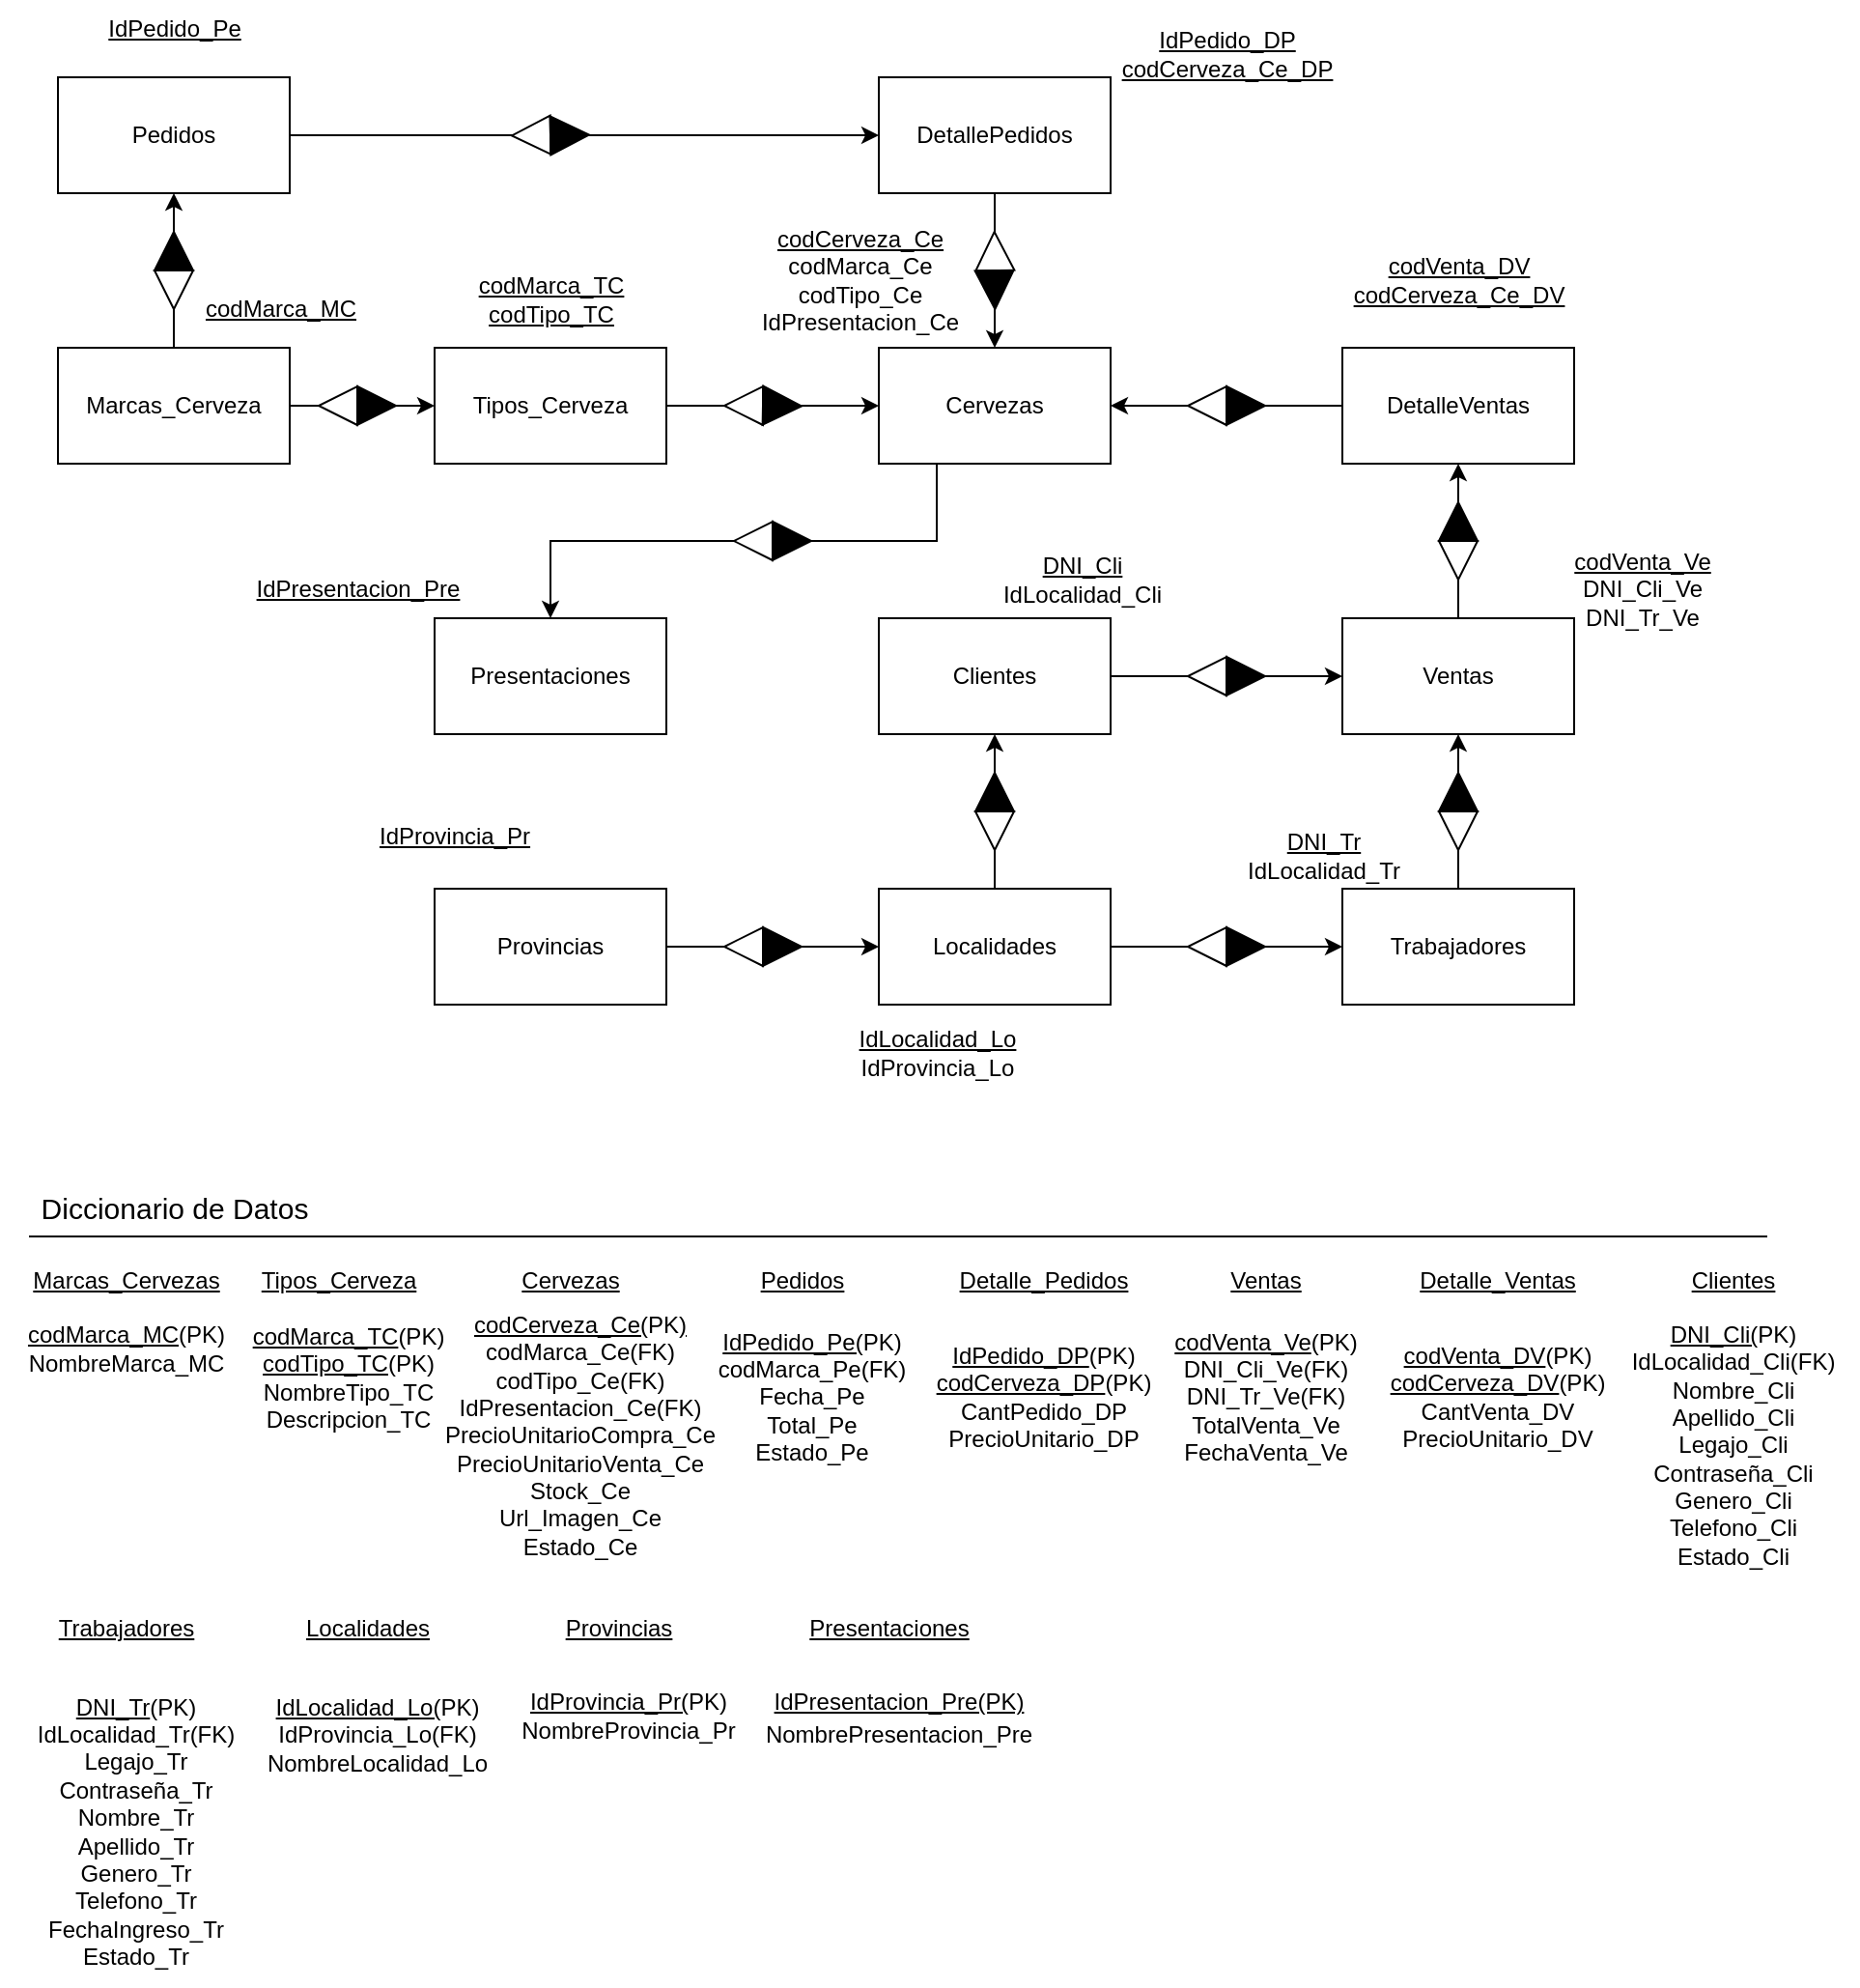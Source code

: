 <mxfile version="24.6.4" type="device">
  <diagram name="Página-1" id="TSSKUKZIZmiThb0F3_HY">
    <mxGraphModel dx="2261" dy="746" grid="1" gridSize="10" guides="1" tooltips="1" connect="1" arrows="1" fold="1" page="1" pageScale="1" pageWidth="827" pageHeight="1169" math="0" shadow="0">
      <root>
        <mxCell id="0" />
        <mxCell id="1" parent="0" />
        <mxCell id="RBMlByx6HEY7luPaiDmk-62" style="edgeStyle=orthogonalEdgeStyle;rounded=0;orthogonalLoop=1;jettySize=auto;html=1;exitX=0.5;exitY=0;exitDx=0;exitDy=0;entryX=0.5;entryY=1;entryDx=0;entryDy=0;" parent="1" source="RBMlByx6HEY7luPaiDmk-1" target="RBMlByx6HEY7luPaiDmk-2" edge="1">
          <mxGeometry relative="1" as="geometry" />
        </mxCell>
        <mxCell id="F4wpK3RQvNuEmXqWBz3f-5" style="edgeStyle=orthogonalEdgeStyle;rounded=0;orthogonalLoop=1;jettySize=auto;html=1;exitX=1;exitY=0.5;exitDx=0;exitDy=0;entryX=0;entryY=0.5;entryDx=0;entryDy=0;" parent="1" source="RBMlByx6HEY7luPaiDmk-1" target="F4wpK3RQvNuEmXqWBz3f-4" edge="1">
          <mxGeometry relative="1" as="geometry" />
        </mxCell>
        <mxCell id="RBMlByx6HEY7luPaiDmk-1" value="Marcas_Cerveza" style="rounded=0;whiteSpace=wrap;html=1;" parent="1" vertex="1">
          <mxGeometry x="-105" y="180" width="120" height="60" as="geometry" />
        </mxCell>
        <mxCell id="RBMlByx6HEY7luPaiDmk-63" style="edgeStyle=orthogonalEdgeStyle;rounded=0;orthogonalLoop=1;jettySize=auto;html=1;exitX=1;exitY=0.5;exitDx=0;exitDy=0;entryX=0;entryY=0.5;entryDx=0;entryDy=0;" parent="1" source="RBMlByx6HEY7luPaiDmk-2" target="RBMlByx6HEY7luPaiDmk-3" edge="1">
          <mxGeometry relative="1" as="geometry" />
        </mxCell>
        <mxCell id="RBMlByx6HEY7luPaiDmk-2" value="Pedidos" style="rounded=0;whiteSpace=wrap;html=1;" parent="1" vertex="1">
          <mxGeometry x="-105" y="40" width="120" height="60" as="geometry" />
        </mxCell>
        <mxCell id="RBMlByx6HEY7luPaiDmk-65" style="edgeStyle=orthogonalEdgeStyle;rounded=0;orthogonalLoop=1;jettySize=auto;html=1;exitX=0.5;exitY=1;exitDx=0;exitDy=0;entryX=0.5;entryY=0;entryDx=0;entryDy=0;" parent="1" source="RBMlByx6HEY7luPaiDmk-3" target="RBMlByx6HEY7luPaiDmk-4" edge="1">
          <mxGeometry relative="1" as="geometry" />
        </mxCell>
        <mxCell id="RBMlByx6HEY7luPaiDmk-3" value="DetallePedidos" style="rounded=0;whiteSpace=wrap;html=1;" parent="1" vertex="1">
          <mxGeometry x="320" y="40" width="120" height="60" as="geometry" />
        </mxCell>
        <mxCell id="5m7Pnj38hAXiUYqUIafc-6" style="edgeStyle=orthogonalEdgeStyle;rounded=0;orthogonalLoop=1;jettySize=auto;html=1;exitX=0.25;exitY=1;exitDx=0;exitDy=0;entryX=0.5;entryY=0;entryDx=0;entryDy=0;" edge="1" parent="1" source="RBMlByx6HEY7luPaiDmk-4" target="5m7Pnj38hAXiUYqUIafc-1">
          <mxGeometry relative="1" as="geometry" />
        </mxCell>
        <mxCell id="RBMlByx6HEY7luPaiDmk-4" value="Cervezas" style="rounded=0;whiteSpace=wrap;html=1;" parent="1" vertex="1">
          <mxGeometry x="320" y="180" width="120" height="60" as="geometry" />
        </mxCell>
        <mxCell id="RBMlByx6HEY7luPaiDmk-66" style="edgeStyle=orthogonalEdgeStyle;rounded=0;orthogonalLoop=1;jettySize=auto;html=1;exitX=0;exitY=0.5;exitDx=0;exitDy=0;" parent="1" source="RBMlByx6HEY7luPaiDmk-5" target="RBMlByx6HEY7luPaiDmk-4" edge="1">
          <mxGeometry relative="1" as="geometry" />
        </mxCell>
        <mxCell id="RBMlByx6HEY7luPaiDmk-5" value="DetalleVentas" style="rounded=0;whiteSpace=wrap;html=1;" parent="1" vertex="1">
          <mxGeometry x="560" y="180" width="120" height="60" as="geometry" />
        </mxCell>
        <mxCell id="RBMlByx6HEY7luPaiDmk-67" style="edgeStyle=orthogonalEdgeStyle;rounded=0;orthogonalLoop=1;jettySize=auto;html=1;exitX=0.5;exitY=0;exitDx=0;exitDy=0;entryX=0.5;entryY=1;entryDx=0;entryDy=0;" parent="1" source="RBMlByx6HEY7luPaiDmk-6" target="RBMlByx6HEY7luPaiDmk-5" edge="1">
          <mxGeometry relative="1" as="geometry" />
        </mxCell>
        <mxCell id="RBMlByx6HEY7luPaiDmk-6" value="Ventas" style="rounded=0;whiteSpace=wrap;html=1;" parent="1" vertex="1">
          <mxGeometry x="560" y="320" width="120" height="60" as="geometry" />
        </mxCell>
        <mxCell id="RBMlByx6HEY7luPaiDmk-61" style="edgeStyle=orthogonalEdgeStyle;rounded=0;orthogonalLoop=1;jettySize=auto;html=1;exitX=1;exitY=0.5;exitDx=0;exitDy=0;" parent="1" source="RBMlByx6HEY7luPaiDmk-7" target="RBMlByx6HEY7luPaiDmk-6" edge="1">
          <mxGeometry relative="1" as="geometry" />
        </mxCell>
        <mxCell id="RBMlByx6HEY7luPaiDmk-7" value="Clientes" style="rounded=0;whiteSpace=wrap;html=1;" parent="1" vertex="1">
          <mxGeometry x="320" y="320" width="120" height="60" as="geometry" />
        </mxCell>
        <mxCell id="RBMlByx6HEY7luPaiDmk-60" style="edgeStyle=orthogonalEdgeStyle;rounded=0;orthogonalLoop=1;jettySize=auto;html=1;exitX=0.5;exitY=0;exitDx=0;exitDy=0;entryX=0.5;entryY=1;entryDx=0;entryDy=0;" parent="1" source="RBMlByx6HEY7luPaiDmk-8" target="RBMlByx6HEY7luPaiDmk-6" edge="1">
          <mxGeometry relative="1" as="geometry" />
        </mxCell>
        <mxCell id="RBMlByx6HEY7luPaiDmk-8" value="Trabajadores" style="rounded=0;whiteSpace=wrap;html=1;" parent="1" vertex="1">
          <mxGeometry x="560" y="460" width="120" height="60" as="geometry" />
        </mxCell>
        <mxCell id="RBMlByx6HEY7luPaiDmk-58" style="edgeStyle=orthogonalEdgeStyle;rounded=0;orthogonalLoop=1;jettySize=auto;html=1;exitX=1;exitY=0.5;exitDx=0;exitDy=0;entryX=0;entryY=0.5;entryDx=0;entryDy=0;" parent="1" source="RBMlByx6HEY7luPaiDmk-9" target="RBMlByx6HEY7luPaiDmk-8" edge="1">
          <mxGeometry relative="1" as="geometry" />
        </mxCell>
        <mxCell id="RBMlByx6HEY7luPaiDmk-59" style="edgeStyle=orthogonalEdgeStyle;rounded=0;orthogonalLoop=1;jettySize=auto;html=1;exitX=0.5;exitY=0;exitDx=0;exitDy=0;entryX=0.5;entryY=1;entryDx=0;entryDy=0;" parent="1" source="RBMlByx6HEY7luPaiDmk-9" target="RBMlByx6HEY7luPaiDmk-7" edge="1">
          <mxGeometry relative="1" as="geometry" />
        </mxCell>
        <mxCell id="RBMlByx6HEY7luPaiDmk-9" value="Localidades" style="rounded=0;whiteSpace=wrap;html=1;" parent="1" vertex="1">
          <mxGeometry x="320" y="460" width="120" height="60" as="geometry" />
        </mxCell>
        <mxCell id="RBMlByx6HEY7luPaiDmk-57" style="edgeStyle=orthogonalEdgeStyle;rounded=0;orthogonalLoop=1;jettySize=auto;html=1;exitX=1;exitY=0.5;exitDx=0;exitDy=0;entryX=0;entryY=0.5;entryDx=0;entryDy=0;" parent="1" source="RBMlByx6HEY7luPaiDmk-10" target="RBMlByx6HEY7luPaiDmk-9" edge="1">
          <mxGeometry relative="1" as="geometry" />
        </mxCell>
        <mxCell id="RBMlByx6HEY7luPaiDmk-10" value="Provincias" style="rounded=0;whiteSpace=wrap;html=1;" parent="1" vertex="1">
          <mxGeometry x="90" y="460" width="120" height="60" as="geometry" />
        </mxCell>
        <mxCell id="RBMlByx6HEY7luPaiDmk-11" value="codMarca_MC" style="text;html=1;align=center;verticalAlign=middle;resizable=0;points=[];autosize=1;strokeColor=none;fillColor=none;fontStyle=4" parent="1" vertex="1">
          <mxGeometry x="-40" y="145" width="100" height="30" as="geometry" />
        </mxCell>
        <mxCell id="RBMlByx6HEY7luPaiDmk-12" value="&lt;u&gt;codCerveza_Ce&lt;/u&gt;&lt;br&gt;codMarca_Ce&lt;div&gt;codTipo_Ce&lt;/div&gt;&lt;div&gt;IdPresentacion_Ce&lt;/div&gt;" style="text;html=1;align=center;verticalAlign=middle;resizable=0;points=[];autosize=1;strokeColor=none;fillColor=none;" parent="1" vertex="1">
          <mxGeometry x="245" y="110" width="130" height="70" as="geometry" />
        </mxCell>
        <mxCell id="RBMlByx6HEY7luPaiDmk-13" value="&lt;u&gt;IdPedido_Pe&lt;/u&gt;" style="text;html=1;align=center;verticalAlign=middle;resizable=0;points=[];autosize=1;strokeColor=none;fillColor=none;" parent="1" vertex="1">
          <mxGeometry x="-90" width="90" height="30" as="geometry" />
        </mxCell>
        <mxCell id="RBMlByx6HEY7luPaiDmk-14" value="&lt;u&gt;IdPedido_DP&lt;br&gt;codCerveza_Ce_DP&lt;/u&gt;" style="text;html=1;align=center;verticalAlign=middle;resizable=0;points=[];autosize=1;strokeColor=none;fillColor=none;" parent="1" vertex="1">
          <mxGeometry x="435" y="8" width="130" height="40" as="geometry" />
        </mxCell>
        <mxCell id="RBMlByx6HEY7luPaiDmk-15" value="&lt;u&gt;codVenta_Ve&lt;/u&gt;&lt;br&gt;DNI_Cli_Ve&lt;br&gt;DNI_Tr_Ve" style="text;html=1;align=center;verticalAlign=middle;resizable=0;points=[];autosize=1;strokeColor=none;fillColor=none;" parent="1" vertex="1">
          <mxGeometry x="670" y="275" width="90" height="60" as="geometry" />
        </mxCell>
        <mxCell id="RBMlByx6HEY7luPaiDmk-16" value="&lt;u&gt;codVenta_DV&lt;br&gt;codCerveza_Ce_DV&lt;/u&gt;" style="text;html=1;align=center;verticalAlign=middle;resizable=0;points=[];autosize=1;strokeColor=none;fillColor=none;" parent="1" vertex="1">
          <mxGeometry x="555" y="125" width="130" height="40" as="geometry" />
        </mxCell>
        <mxCell id="RBMlByx6HEY7luPaiDmk-17" value="&lt;u&gt;IdProvincia_Pr&lt;/u&gt;" style="text;html=1;align=center;verticalAlign=middle;resizable=0;points=[];autosize=1;strokeColor=none;fillColor=none;" parent="1" vertex="1">
          <mxGeometry x="50" y="418" width="100" height="30" as="geometry" />
        </mxCell>
        <mxCell id="RBMlByx6HEY7luPaiDmk-18" value="&lt;u&gt;DNI_Tr&lt;/u&gt;&lt;div&gt;IdLocalidad_Tr&lt;/div&gt;" style="text;html=1;align=center;verticalAlign=middle;resizable=0;points=[];autosize=1;strokeColor=none;fillColor=none;" parent="1" vertex="1">
          <mxGeometry x="500" y="423" width="100" height="40" as="geometry" />
        </mxCell>
        <mxCell id="RBMlByx6HEY7luPaiDmk-19" value="&lt;u&gt;DNI_Cli&lt;/u&gt;&lt;br&gt;IdLocalidad_Cli" style="text;html=1;align=center;verticalAlign=middle;resizable=0;points=[];autosize=1;strokeColor=none;fillColor=none;" parent="1" vertex="1">
          <mxGeometry x="370" y="280" width="110" height="40" as="geometry" />
        </mxCell>
        <mxCell id="RBMlByx6HEY7luPaiDmk-20" value="&lt;u&gt;IdLocalidad_Lo&lt;/u&gt;&lt;br&gt;IdProvincia_Lo" style="text;html=1;align=center;verticalAlign=middle;resizable=0;points=[];autosize=1;strokeColor=none;fillColor=none;" parent="1" vertex="1">
          <mxGeometry x="300" y="525" width="100" height="40" as="geometry" />
        </mxCell>
        <mxCell id="RBMlByx6HEY7luPaiDmk-23" value="" style="group;rotation=-180;" parent="1" vertex="1" connectable="0">
          <mxGeometry x="480" y="480" width="40" height="20" as="geometry" />
        </mxCell>
        <mxCell id="RBMlByx6HEY7luPaiDmk-21" value="" style="triangle;whiteSpace=wrap;html=1;rotation=-180;" parent="RBMlByx6HEY7luPaiDmk-23" vertex="1">
          <mxGeometry width="20" height="20" as="geometry" />
        </mxCell>
        <mxCell id="RBMlByx6HEY7luPaiDmk-22" value="" style="triangle;whiteSpace=wrap;html=1;rotation=-360;fillColor=#000000;" parent="RBMlByx6HEY7luPaiDmk-23" vertex="1">
          <mxGeometry x="20" width="20" height="20" as="geometry" />
        </mxCell>
        <mxCell id="RBMlByx6HEY7luPaiDmk-29" value="" style="group;rotation=90;" parent="1" vertex="1" connectable="0">
          <mxGeometry x="-65" y="130" width="40" height="20" as="geometry" />
        </mxCell>
        <mxCell id="RBMlByx6HEY7luPaiDmk-30" value="" style="triangle;whiteSpace=wrap;html=1;rotation=90;" parent="RBMlByx6HEY7luPaiDmk-29" vertex="1">
          <mxGeometry x="10" y="10" width="20" height="20" as="geometry" />
        </mxCell>
        <mxCell id="RBMlByx6HEY7luPaiDmk-31" value="" style="triangle;whiteSpace=wrap;html=1;rotation=-90;fillColor=#000000;" parent="RBMlByx6HEY7luPaiDmk-29" vertex="1">
          <mxGeometry x="10" y="-10" width="20" height="20" as="geometry" />
        </mxCell>
        <mxCell id="RBMlByx6HEY7luPaiDmk-32" value="" style="group;rotation=-181;" parent="1" vertex="1" connectable="0">
          <mxGeometry x="130" y="60" width="40" height="20" as="geometry" />
        </mxCell>
        <mxCell id="RBMlByx6HEY7luPaiDmk-33" value="" style="triangle;whiteSpace=wrap;html=1;rotation=-181;" parent="RBMlByx6HEY7luPaiDmk-32" vertex="1">
          <mxGeometry width="20" height="20" as="geometry" />
        </mxCell>
        <mxCell id="RBMlByx6HEY7luPaiDmk-34" value="" style="triangle;whiteSpace=wrap;html=1;rotation=-361;fillColor=#000000;" parent="RBMlByx6HEY7luPaiDmk-32" vertex="1">
          <mxGeometry x="20" width="20" height="20" as="geometry" />
        </mxCell>
        <mxCell id="RBMlByx6HEY7luPaiDmk-35" value="" style="group;rotation=-91;" parent="1" vertex="1" connectable="0">
          <mxGeometry x="360" y="130" width="40" height="20" as="geometry" />
        </mxCell>
        <mxCell id="RBMlByx6HEY7luPaiDmk-36" value="" style="triangle;whiteSpace=wrap;html=1;rotation=-91;" parent="RBMlByx6HEY7luPaiDmk-35" vertex="1">
          <mxGeometry x="10" y="-10" width="20" height="20" as="geometry" />
        </mxCell>
        <mxCell id="RBMlByx6HEY7luPaiDmk-37" value="" style="triangle;whiteSpace=wrap;html=1;rotation=-271;fillColor=#000000;" parent="RBMlByx6HEY7luPaiDmk-35" vertex="1">
          <mxGeometry x="10" y="10" width="20" height="20" as="geometry" />
        </mxCell>
        <mxCell id="RBMlByx6HEY7luPaiDmk-38" value="" style="group;rotation=-180;" parent="1" vertex="1" connectable="0">
          <mxGeometry x="480" y="200" width="40" height="20" as="geometry" />
        </mxCell>
        <mxCell id="RBMlByx6HEY7luPaiDmk-39" value="" style="triangle;whiteSpace=wrap;html=1;rotation=-180;" parent="RBMlByx6HEY7luPaiDmk-38" vertex="1">
          <mxGeometry width="20" height="20" as="geometry" />
        </mxCell>
        <mxCell id="RBMlByx6HEY7luPaiDmk-40" value="" style="triangle;whiteSpace=wrap;html=1;rotation=-360;fillColor=#000000;" parent="RBMlByx6HEY7luPaiDmk-38" vertex="1">
          <mxGeometry x="20" width="20" height="20" as="geometry" />
        </mxCell>
        <mxCell id="RBMlByx6HEY7luPaiDmk-41" value="" style="group;rotation=-180;" parent="1" vertex="1" connectable="0">
          <mxGeometry x="480" y="340" width="40" height="20" as="geometry" />
        </mxCell>
        <mxCell id="RBMlByx6HEY7luPaiDmk-42" value="" style="triangle;whiteSpace=wrap;html=1;rotation=-180;" parent="RBMlByx6HEY7luPaiDmk-41" vertex="1">
          <mxGeometry width="20" height="20" as="geometry" />
        </mxCell>
        <mxCell id="RBMlByx6HEY7luPaiDmk-43" value="" style="triangle;whiteSpace=wrap;html=1;rotation=-360;fillColor=#000000;" parent="RBMlByx6HEY7luPaiDmk-41" vertex="1">
          <mxGeometry x="20" width="20" height="20" as="geometry" />
        </mxCell>
        <mxCell id="RBMlByx6HEY7luPaiDmk-44" value="" style="group;rotation=90;" parent="1" vertex="1" connectable="0">
          <mxGeometry x="600" y="270" width="40" height="20" as="geometry" />
        </mxCell>
        <mxCell id="RBMlByx6HEY7luPaiDmk-45" value="" style="triangle;whiteSpace=wrap;html=1;rotation=90;" parent="RBMlByx6HEY7luPaiDmk-44" vertex="1">
          <mxGeometry x="10" y="10" width="20" height="20" as="geometry" />
        </mxCell>
        <mxCell id="RBMlByx6HEY7luPaiDmk-46" value="" style="triangle;whiteSpace=wrap;html=1;rotation=-90;fillColor=#000000;" parent="RBMlByx6HEY7luPaiDmk-44" vertex="1">
          <mxGeometry x="10" y="-10" width="20" height="20" as="geometry" />
        </mxCell>
        <mxCell id="RBMlByx6HEY7luPaiDmk-47" value="" style="group;rotation=90;" parent="1" vertex="1" connectable="0">
          <mxGeometry x="600" y="410" width="40" height="20" as="geometry" />
        </mxCell>
        <mxCell id="RBMlByx6HEY7luPaiDmk-48" value="" style="triangle;whiteSpace=wrap;html=1;rotation=90;" parent="RBMlByx6HEY7luPaiDmk-47" vertex="1">
          <mxGeometry x="10" y="10" width="20" height="20" as="geometry" />
        </mxCell>
        <mxCell id="RBMlByx6HEY7luPaiDmk-49" value="" style="triangle;whiteSpace=wrap;html=1;rotation=-90;fillColor=#000000;" parent="RBMlByx6HEY7luPaiDmk-47" vertex="1">
          <mxGeometry x="10" y="-10" width="20" height="20" as="geometry" />
        </mxCell>
        <mxCell id="RBMlByx6HEY7luPaiDmk-50" value="" style="group;rotation=-180;" parent="1" vertex="1" connectable="0">
          <mxGeometry x="240" y="480" width="40" height="20" as="geometry" />
        </mxCell>
        <mxCell id="RBMlByx6HEY7luPaiDmk-51" value="" style="triangle;whiteSpace=wrap;html=1;rotation=-180;" parent="RBMlByx6HEY7luPaiDmk-50" vertex="1">
          <mxGeometry width="20" height="20" as="geometry" />
        </mxCell>
        <mxCell id="RBMlByx6HEY7luPaiDmk-52" value="" style="triangle;whiteSpace=wrap;html=1;rotation=-360;fillColor=#000000;" parent="RBMlByx6HEY7luPaiDmk-50" vertex="1">
          <mxGeometry x="20" width="20" height="20" as="geometry" />
        </mxCell>
        <mxCell id="RBMlByx6HEY7luPaiDmk-54" value="" style="group;rotation=90;" parent="1" vertex="1" connectable="0">
          <mxGeometry x="360" y="410" width="40" height="20" as="geometry" />
        </mxCell>
        <mxCell id="RBMlByx6HEY7luPaiDmk-55" value="" style="triangle;whiteSpace=wrap;html=1;rotation=90;" parent="RBMlByx6HEY7luPaiDmk-54" vertex="1">
          <mxGeometry x="10" y="10" width="20" height="20" as="geometry" />
        </mxCell>
        <mxCell id="RBMlByx6HEY7luPaiDmk-56" value="" style="triangle;whiteSpace=wrap;html=1;rotation=-90;fillColor=#000000;" parent="RBMlByx6HEY7luPaiDmk-54" vertex="1">
          <mxGeometry x="10" y="-10" width="20" height="20" as="geometry" />
        </mxCell>
        <mxCell id="RBMlByx6HEY7luPaiDmk-68" value="" style="endArrow=none;html=1;rounded=0;" parent="1" edge="1">
          <mxGeometry width="50" height="50" relative="1" as="geometry">
            <mxPoint x="-120" y="640" as="sourcePoint" />
            <mxPoint x="780" y="640" as="targetPoint" />
          </mxGeometry>
        </mxCell>
        <mxCell id="RBMlByx6HEY7luPaiDmk-69" value="Diccionario de Datos" style="text;html=1;align=center;verticalAlign=middle;resizable=0;points=[];autosize=1;strokeColor=none;fillColor=none;fontSize=15;" parent="1" vertex="1">
          <mxGeometry x="-125" y="610" width="160" height="30" as="geometry" />
        </mxCell>
        <mxCell id="RBMlByx6HEY7luPaiDmk-70" value="&lt;u&gt;Marcas_Cervezas&lt;/u&gt;" style="text;html=1;align=center;verticalAlign=middle;resizable=0;points=[];autosize=1;strokeColor=none;fillColor=none;" parent="1" vertex="1">
          <mxGeometry x="-130" y="648" width="120" height="30" as="geometry" />
        </mxCell>
        <mxCell id="RBMlByx6HEY7luPaiDmk-71" value="&lt;u&gt;codMarca_MC&lt;/u&gt;(PK)&lt;br&gt;NombreMarca_MC" style="text;html=1;align=center;verticalAlign=middle;resizable=0;points=[];autosize=1;strokeColor=none;fillColor=none;" parent="1" vertex="1">
          <mxGeometry x="-135" y="678" width="130" height="40" as="geometry" />
        </mxCell>
        <mxCell id="RBMlByx6HEY7luPaiDmk-72" value="&lt;u&gt;Cervezas&lt;/u&gt;" style="text;html=1;align=center;verticalAlign=middle;resizable=0;points=[];autosize=1;strokeColor=none;fillColor=none;" parent="1" vertex="1">
          <mxGeometry x="125" y="648" width="70" height="30" as="geometry" />
        </mxCell>
        <mxCell id="RBMlByx6HEY7luPaiDmk-73" value="&lt;u&gt;codCerveza_Ce(&lt;/u&gt;PK&lt;u&gt;)&lt;/u&gt;&lt;br&gt;codMarca_Ce(FK)&lt;br&gt;codTipo_Ce(FK)&lt;br&gt;IdPresentacion_Ce(FK)&lt;br&gt;PrecioUnitarioCompra_Ce&lt;br&gt;PrecioUnitarioVenta_Ce&lt;br&gt;Stock_Ce&lt;br&gt;Url_Imagen_Ce&lt;div&gt;Estado_Ce&lt;/div&gt;" style="text;html=1;align=center;verticalAlign=middle;resizable=0;points=[];autosize=1;strokeColor=none;fillColor=none;" parent="1" vertex="1">
          <mxGeometry x="85" y="673" width="160" height="140" as="geometry" />
        </mxCell>
        <mxCell id="RBMlByx6HEY7luPaiDmk-74" value="&lt;u&gt;Pedidos&lt;/u&gt;" style="text;html=1;align=center;verticalAlign=middle;resizable=0;points=[];autosize=1;strokeColor=none;fillColor=none;" parent="1" vertex="1">
          <mxGeometry x="245" y="648" width="70" height="30" as="geometry" />
        </mxCell>
        <mxCell id="RBMlByx6HEY7luPaiDmk-75" value="&lt;u&gt;IdPedido_Pe(&lt;/u&gt;PK)&lt;div&gt;codMarca_Pe(FK)&lt;/div&gt;&lt;div&gt;Fecha_Pe&lt;br&gt;Total_Pe&lt;br&gt;Estado_Pe&lt;/div&gt;" style="text;html=1;align=center;verticalAlign=middle;resizable=0;points=[];autosize=1;strokeColor=none;fillColor=none;" parent="1" vertex="1">
          <mxGeometry x="225" y="678" width="120" height="90" as="geometry" />
        </mxCell>
        <mxCell id="RBMlByx6HEY7luPaiDmk-76" value="&lt;u&gt;Detalle_Pedidos&lt;/u&gt;" style="text;html=1;align=center;verticalAlign=middle;resizable=0;points=[];autosize=1;strokeColor=none;fillColor=none;" parent="1" vertex="1">
          <mxGeometry x="350" y="648" width="110" height="30" as="geometry" />
        </mxCell>
        <mxCell id="RBMlByx6HEY7luPaiDmk-77" value="&lt;u&gt;IdPedido_DP&lt;/u&gt;(PK)&lt;div&gt;&lt;u&gt;codCerveza_DP&lt;/u&gt;(PK&lt;span style=&quot;background-color: initial;&quot;&gt;)&lt;/span&gt;&lt;/div&gt;&lt;div&gt;&lt;span style=&quot;background-color: initial;&quot;&gt;CantPedido_DP&lt;/span&gt;&lt;/div&gt;&lt;div&gt;PrecioUnitario_DP&lt;/div&gt;" style="text;html=1;align=center;verticalAlign=middle;resizable=0;points=[];autosize=1;strokeColor=none;fillColor=none;" parent="1" vertex="1">
          <mxGeometry x="340" y="688" width="130" height="70" as="geometry" />
        </mxCell>
        <mxCell id="RBMlByx6HEY7luPaiDmk-78" value="&lt;u&gt;Ventas&lt;/u&gt;" style="text;html=1;align=center;verticalAlign=middle;resizable=0;points=[];autosize=1;strokeColor=none;fillColor=none;" parent="1" vertex="1">
          <mxGeometry x="490" y="648" width="60" height="30" as="geometry" />
        </mxCell>
        <mxCell id="RBMlByx6HEY7luPaiDmk-79" value="&lt;u&gt;codVenta_Ve&lt;/u&gt;(PK)&lt;div&gt;DNI_Cli_Ve(FK)&lt;br&gt;&lt;/div&gt;&lt;div&gt;DNI_Tr_Ve(FK)&lt;/div&gt;&lt;div&gt;TotalVenta_Ve&lt;br&gt;FechaVenta_Ve&lt;/div&gt;" style="text;html=1;align=center;verticalAlign=middle;resizable=0;points=[];autosize=1;strokeColor=none;fillColor=none;" parent="1" vertex="1">
          <mxGeometry x="460" y="678" width="120" height="90" as="geometry" />
        </mxCell>
        <mxCell id="RBMlByx6HEY7luPaiDmk-80" value="&lt;u&gt;Detalle_Ventas&lt;/u&gt;" style="text;html=1;align=center;verticalAlign=middle;resizable=0;points=[];autosize=1;strokeColor=none;fillColor=none;" parent="1" vertex="1">
          <mxGeometry x="590" y="648" width="100" height="30" as="geometry" />
        </mxCell>
        <mxCell id="RBMlByx6HEY7luPaiDmk-81" value="&lt;u&gt;codVenta_DV&lt;/u&gt;(PK)&lt;br&gt;&lt;u&gt;codCerveza_DV&lt;/u&gt;(PK)&lt;div&gt;&lt;div&gt;CantVenta_DV&lt;br&gt;PrecioUnitario_DV&lt;/div&gt;&lt;/div&gt;" style="text;html=1;align=center;verticalAlign=middle;resizable=0;points=[];autosize=1;strokeColor=none;fillColor=none;" parent="1" vertex="1">
          <mxGeometry x="575" y="688" width="130" height="70" as="geometry" />
        </mxCell>
        <mxCell id="RBMlByx6HEY7luPaiDmk-82" value="&lt;u&gt;Clientes&lt;/u&gt;" style="text;html=1;align=center;verticalAlign=middle;resizable=0;points=[];autosize=1;strokeColor=none;fillColor=none;" parent="1" vertex="1">
          <mxGeometry x="727" y="648" width="70" height="30" as="geometry" />
        </mxCell>
        <mxCell id="RBMlByx6HEY7luPaiDmk-83" value="&lt;u&gt;DNI_Cli(&lt;/u&gt;PK)&lt;br&gt;IdLocalidad_Cli(FK)&lt;div&gt;Nombre_Cli&lt;br&gt;Apellido_Cli&lt;/div&gt;&lt;div&gt;Legajo_Cli&lt;/div&gt;&lt;div&gt;Contraseña_Cli&lt;br&gt;Genero_Cli&lt;br&gt;Telefono_Cli&lt;br&gt;Estado_Cli&lt;br&gt;&lt;/div&gt;" style="text;html=1;align=center;verticalAlign=middle;resizable=0;points=[];autosize=1;strokeColor=none;fillColor=none;" parent="1" vertex="1">
          <mxGeometry x="697" y="678" width="130" height="140" as="geometry" />
        </mxCell>
        <mxCell id="RBMlByx6HEY7luPaiDmk-84" value="&lt;u&gt;Trabajadores&lt;/u&gt;" style="text;html=1;align=center;verticalAlign=middle;resizable=0;points=[];autosize=1;strokeColor=none;fillColor=none;" parent="1" vertex="1">
          <mxGeometry x="-115" y="828" width="90" height="30" as="geometry" />
        </mxCell>
        <mxCell id="RBMlByx6HEY7luPaiDmk-85" value="&lt;u&gt;DNI_Tr&lt;/u&gt;(PK)&lt;br&gt;IdLocalidad_Tr(FK)&lt;br&gt;Legajo_Tr&lt;div&gt;Contraseña_Tr&lt;br&gt;&lt;div&gt;Nombre_Tr&lt;br&gt;Apellido_Tr&lt;br&gt;Genero_Tr&lt;br&gt;Telefono_Tr&lt;/div&gt;&lt;div&gt;FechaIngreso_Tr&lt;/div&gt;&lt;div&gt;Estado_Tr&lt;br&gt;&lt;/div&gt;&lt;/div&gt;" style="text;html=1;align=center;verticalAlign=middle;resizable=0;points=[];autosize=1;strokeColor=none;fillColor=none;" parent="1" vertex="1">
          <mxGeometry x="-130" y="868" width="130" height="160" as="geometry" />
        </mxCell>
        <mxCell id="RBMlByx6HEY7luPaiDmk-86" value="&lt;u&gt;Localidades&lt;/u&gt;" style="text;html=1;align=center;verticalAlign=middle;resizable=0;points=[];autosize=1;strokeColor=none;fillColor=none;" parent="1" vertex="1">
          <mxGeometry x="10" y="828" width="90" height="30" as="geometry" />
        </mxCell>
        <mxCell id="RBMlByx6HEY7luPaiDmk-87" value="&lt;u&gt;IdLocalidad_Lo(&lt;/u&gt;PK)&lt;br&gt;IdProvincia_Lo(FK)&lt;div&gt;NombreLocalidad_Lo&lt;/div&gt;" style="text;html=1;align=center;verticalAlign=middle;resizable=0;points=[];autosize=1;strokeColor=none;fillColor=none;" parent="1" vertex="1">
          <mxGeometry x="-10" y="868" width="140" height="60" as="geometry" />
        </mxCell>
        <mxCell id="RBMlByx6HEY7luPaiDmk-88" value="&lt;u&gt;Provincias&lt;/u&gt;" style="text;html=1;align=center;verticalAlign=middle;resizable=0;points=[];autosize=1;strokeColor=none;fillColor=none;" parent="1" vertex="1">
          <mxGeometry x="145" y="828" width="80" height="30" as="geometry" />
        </mxCell>
        <mxCell id="RBMlByx6HEY7luPaiDmk-89" value="&lt;u&gt;IdProvincia_Pr(&lt;/u&gt;PK)&lt;br&gt;NombreProvincia_Pr" style="text;html=1;align=center;verticalAlign=middle;resizable=0;points=[];autosize=1;strokeColor=none;fillColor=none;" parent="1" vertex="1">
          <mxGeometry x="125" y="868" width="130" height="40" as="geometry" />
        </mxCell>
        <mxCell id="F4wpK3RQvNuEmXqWBz3f-1" value="" style="group;rotation=-180;" parent="1" vertex="1" connectable="0">
          <mxGeometry x="30" y="200" width="40" height="20" as="geometry" />
        </mxCell>
        <mxCell id="F4wpK3RQvNuEmXqWBz3f-2" value="" style="triangle;whiteSpace=wrap;html=1;rotation=-180;" parent="F4wpK3RQvNuEmXqWBz3f-1" vertex="1">
          <mxGeometry width="20" height="20" as="geometry" />
        </mxCell>
        <mxCell id="F4wpK3RQvNuEmXqWBz3f-3" value="" style="triangle;whiteSpace=wrap;html=1;rotation=-360;fillColor=#000000;" parent="F4wpK3RQvNuEmXqWBz3f-1" vertex="1">
          <mxGeometry x="20" width="20" height="20" as="geometry" />
        </mxCell>
        <mxCell id="F4wpK3RQvNuEmXqWBz3f-6" style="edgeStyle=orthogonalEdgeStyle;rounded=0;orthogonalLoop=1;jettySize=auto;html=1;exitX=1;exitY=0.5;exitDx=0;exitDy=0;" parent="1" source="F4wpK3RQvNuEmXqWBz3f-4" target="RBMlByx6HEY7luPaiDmk-4" edge="1">
          <mxGeometry relative="1" as="geometry" />
        </mxCell>
        <mxCell id="F4wpK3RQvNuEmXqWBz3f-4" value="Tipos_Cerveza" style="rounded=0;whiteSpace=wrap;html=1;" parent="1" vertex="1">
          <mxGeometry x="90" y="180" width="120" height="60" as="geometry" />
        </mxCell>
        <mxCell id="RBMlByx6HEY7luPaiDmk-24" value="" style="group;rotation=-179;fillColor=none;" parent="1" vertex="1" connectable="0">
          <mxGeometry x="240" y="200" width="40" height="20" as="geometry" />
        </mxCell>
        <mxCell id="RBMlByx6HEY7luPaiDmk-25" value="" style="triangle;whiteSpace=wrap;html=1;rotation=-180;" parent="RBMlByx6HEY7luPaiDmk-24" vertex="1">
          <mxGeometry width="20" height="20" as="geometry" />
        </mxCell>
        <mxCell id="RBMlByx6HEY7luPaiDmk-26" value="" style="triangle;whiteSpace=wrap;html=1;rotation=-359;fillColor=#000000;" parent="RBMlByx6HEY7luPaiDmk-24" vertex="1">
          <mxGeometry x="20" width="20" height="20" as="geometry" />
        </mxCell>
        <mxCell id="F4wpK3RQvNuEmXqWBz3f-7" value="&lt;u&gt;Tipos_Cerveza&lt;/u&gt;" style="text;html=1;align=center;verticalAlign=middle;resizable=0;points=[];autosize=1;strokeColor=none;fillColor=none;" parent="1" vertex="1">
          <mxGeometry x="-10" y="648" width="100" height="30" as="geometry" />
        </mxCell>
        <mxCell id="F4wpK3RQvNuEmXqWBz3f-8" value="&lt;u&gt;codMarca_TC&lt;br&gt;codTipo_TC&lt;/u&gt;" style="text;html=1;align=center;verticalAlign=middle;resizable=0;points=[];autosize=1;strokeColor=none;fillColor=none;" parent="1" vertex="1">
          <mxGeometry x="100" y="135" width="100" height="40" as="geometry" />
        </mxCell>
        <mxCell id="F4wpK3RQvNuEmXqWBz3f-9" value="&lt;u&gt;codMarca_TC&lt;/u&gt;(PK)&lt;br&gt;&lt;u&gt;codTipo_TC&lt;/u&gt;(PK)&lt;br&gt;NombreTipo_TC&lt;br&gt;Descripcion_TC" style="text;html=1;align=center;verticalAlign=middle;resizable=0;points=[];autosize=1;strokeColor=none;fillColor=none;" parent="1" vertex="1">
          <mxGeometry x="-15" y="678" width="120" height="70" as="geometry" />
        </mxCell>
        <mxCell id="5m7Pnj38hAXiUYqUIafc-1" value="Presentaciones" style="rounded=0;whiteSpace=wrap;html=1;" vertex="1" parent="1">
          <mxGeometry x="90" y="320" width="120" height="60" as="geometry" />
        </mxCell>
        <mxCell id="5m7Pnj38hAXiUYqUIafc-2" value="IdPresentacion_Pre" style="text;html=1;align=center;verticalAlign=middle;resizable=0;points=[];autosize=1;strokeColor=none;fillColor=none;fontStyle=4" vertex="1" parent="1">
          <mxGeometry x="-15" y="290" width="130" height="30" as="geometry" />
        </mxCell>
        <mxCell id="5m7Pnj38hAXiUYqUIafc-3" value="" style="group;rotation=-180;" vertex="1" connectable="0" parent="1">
          <mxGeometry x="245" y="270" width="40" height="20" as="geometry" />
        </mxCell>
        <mxCell id="5m7Pnj38hAXiUYqUIafc-4" value="" style="triangle;whiteSpace=wrap;html=1;rotation=-180;" vertex="1" parent="5m7Pnj38hAXiUYqUIafc-3">
          <mxGeometry width="20" height="20" as="geometry" />
        </mxCell>
        <mxCell id="5m7Pnj38hAXiUYqUIafc-5" value="" style="triangle;whiteSpace=wrap;html=1;rotation=-360;fillColor=#000000;" vertex="1" parent="5m7Pnj38hAXiUYqUIafc-3">
          <mxGeometry x="20" width="20" height="20" as="geometry" />
        </mxCell>
        <mxCell id="5m7Pnj38hAXiUYqUIafc-7" value="&lt;u&gt;Presentaciones&lt;/u&gt;" style="text;html=1;align=center;verticalAlign=middle;resizable=0;points=[];autosize=1;strokeColor=none;fillColor=none;" vertex="1" parent="1">
          <mxGeometry x="270" y="828" width="110" height="30" as="geometry" />
        </mxCell>
        <mxCell id="5m7Pnj38hAXiUYqUIafc-8" value="IdPresentacion_Pre(PK)&lt;div&gt;&lt;br&gt;&lt;/div&gt;" style="text;html=1;align=center;verticalAlign=middle;resizable=0;points=[];autosize=1;strokeColor=none;fillColor=none;fontStyle=4" vertex="1" parent="1">
          <mxGeometry x="255" y="868" width="150" height="40" as="geometry" />
        </mxCell>
        <mxCell id="5m7Pnj38hAXiUYqUIafc-9" value="NombrePresentacion_Pre" style="text;html=1;align=center;verticalAlign=middle;resizable=0;points=[];autosize=1;strokeColor=none;fillColor=none;" vertex="1" parent="1">
          <mxGeometry x="250" y="883" width="160" height="30" as="geometry" />
        </mxCell>
      </root>
    </mxGraphModel>
  </diagram>
</mxfile>
